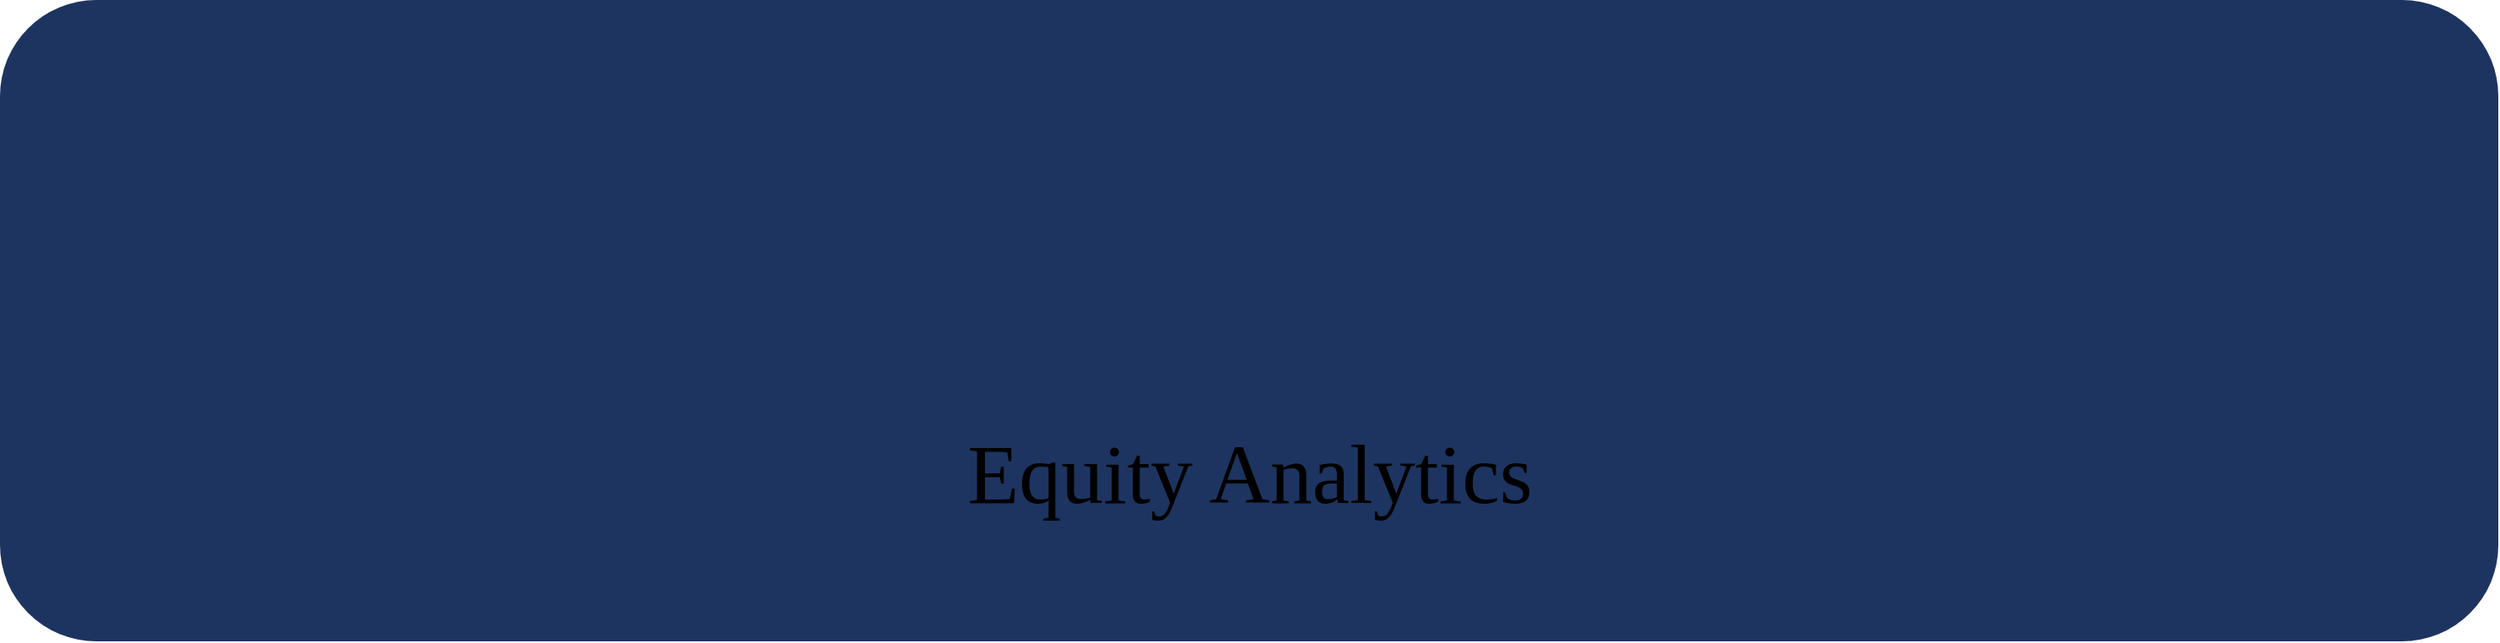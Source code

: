 <mxfile version="26.1.3">
  <diagram name="Page-1" id="jJ7n3A1it99_hdllu_8M">
    <mxGraphModel dx="3256" dy="864" grid="1" gridSize="10" guides="1" tooltips="1" connect="1" arrows="1" fold="1" page="1" pageScale="1" pageWidth="1654" pageHeight="1169" math="0" shadow="0">
      <root>
        <mxCell id="0" />
        <mxCell id="1" parent="0" />
        <mxCell id="_tZKHd5Szc6mgcDDZj10-1" value="" style="rounded=1;whiteSpace=wrap;html=1;fillColor=light-dark(#1D3461,#FF8000);strokeColor=none;" parent="1" vertex="1">
          <mxGeometry x="-1567" y="395" width="1480" height="380" as="geometry" />
        </mxCell>
        <mxCell id="_tZKHd5Szc6mgcDDZj10-7" value="&lt;div style=&quot;&quot;&gt;&lt;font style=&quot;color: light-dark(rgb(29, 52, 97), rgb(237, 237, 237)); font-size: 250px;&quot; data-font-src=&quot;https://fonts.googleapis.com/css?family=Gochi+Hand&quot; face=&quot;Gochi Hand&quot;&gt;eZe&lt;/font&gt;&lt;/div&gt;" style="text;html=1;align=center;verticalAlign=middle;whiteSpace=wrap;rounded=0;" parent="1" vertex="1">
          <mxGeometry x="-1561.5" y="480" width="1470" height="164" as="geometry" />
        </mxCell>
        <mxCell id="L1553gj4u3mLCfDL6udC-1" value="&lt;font style=&quot;font-size: 50px;&quot; data-font-src=&quot;https://fonts.googleapis.com/css?family=Gochi+Hand&quot; face=&quot;Gochi Hand&quot;&gt;Equity Analytics&lt;/font&gt;" style="text;html=1;align=center;verticalAlign=middle;whiteSpace=wrap;rounded=0;" vertex="1" parent="1">
          <mxGeometry x="-1018" y="660" width="383" height="30" as="geometry" />
        </mxCell>
      </root>
    </mxGraphModel>
  </diagram>
</mxfile>

